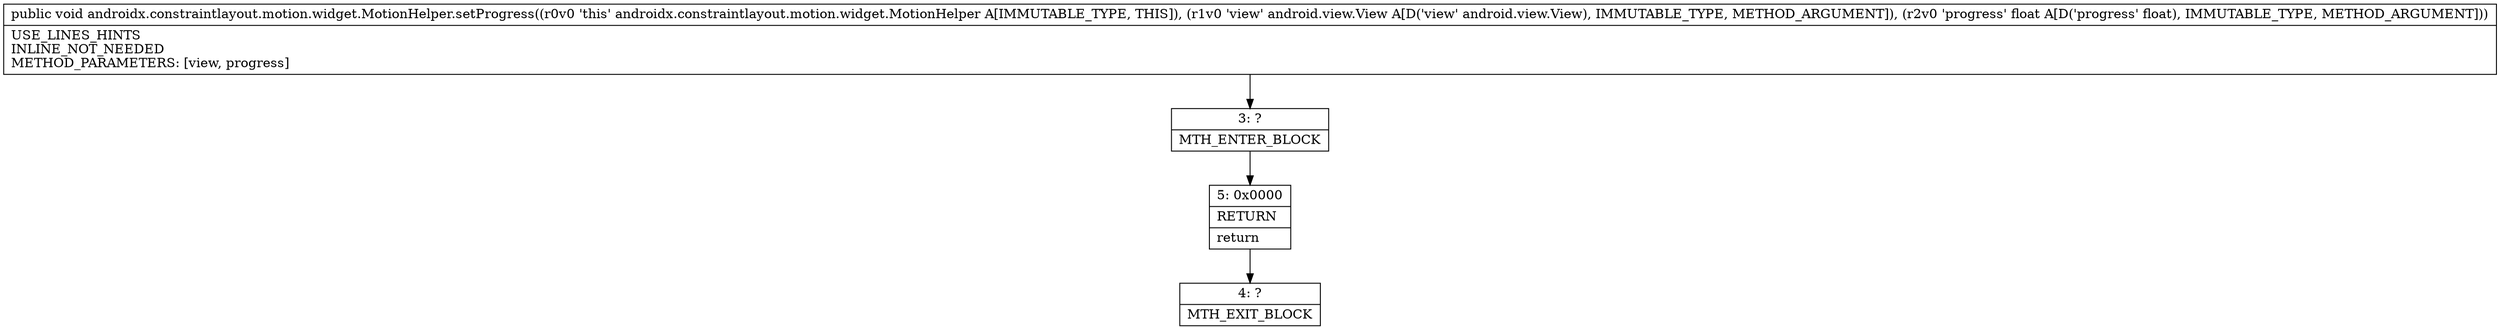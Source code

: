 digraph "CFG forandroidx.constraintlayout.motion.widget.MotionHelper.setProgress(Landroid\/view\/View;F)V" {
Node_3 [shape=record,label="{3\:\ ?|MTH_ENTER_BLOCK\l}"];
Node_5 [shape=record,label="{5\:\ 0x0000|RETURN\l|return\l}"];
Node_4 [shape=record,label="{4\:\ ?|MTH_EXIT_BLOCK\l}"];
MethodNode[shape=record,label="{public void androidx.constraintlayout.motion.widget.MotionHelper.setProgress((r0v0 'this' androidx.constraintlayout.motion.widget.MotionHelper A[IMMUTABLE_TYPE, THIS]), (r1v0 'view' android.view.View A[D('view' android.view.View), IMMUTABLE_TYPE, METHOD_ARGUMENT]), (r2v0 'progress' float A[D('progress' float), IMMUTABLE_TYPE, METHOD_ARGUMENT]))  | USE_LINES_HINTS\lINLINE_NOT_NEEDED\lMETHOD_PARAMETERS: [view, progress]\l}"];
MethodNode -> Node_3;Node_3 -> Node_5;
Node_5 -> Node_4;
}

